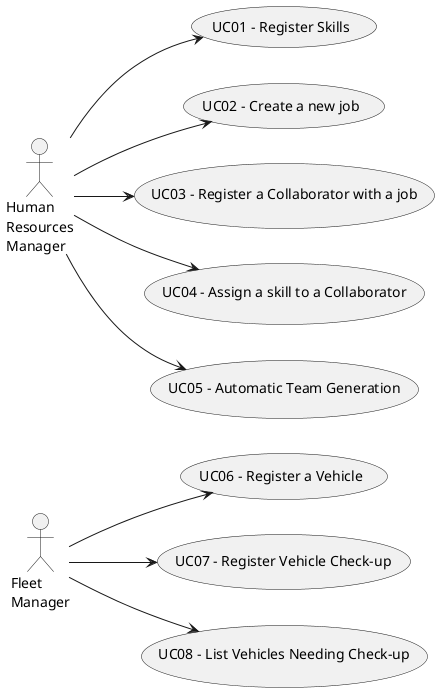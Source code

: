 @startuml
'skinparam monochrome true
skinparam packageStyle rectangle
'skinparam shadowing false

left to right direction

actor "Fleet\nManager" as FM
actor "Human\nResources\nManager" as HRM

usecase "UC01 - Register Skills" as UC1
usecase "UC02 - Create a new job" as UC2
usecase "UC03 - Register a Collaborator with a job" as UC3
usecase "UC04 - Assign a skill to a Collaborator" as UC4
usecase "UC05 - Automatic Team Generation" as UC5
usecase "UC06 - Register a Vehicle" as UC6
usecase "UC07 - Register Vehicle Check-up" as UC7
usecase "UC08 - List Vehicles Needing Check-up" as UC8
HRM --> UC1
HRM --> UC2
HRM --> UC3
HRM --> UC4
HRM --> UC5
FM --> UC6
FM --> UC7
FM --> UC8

@enduml
